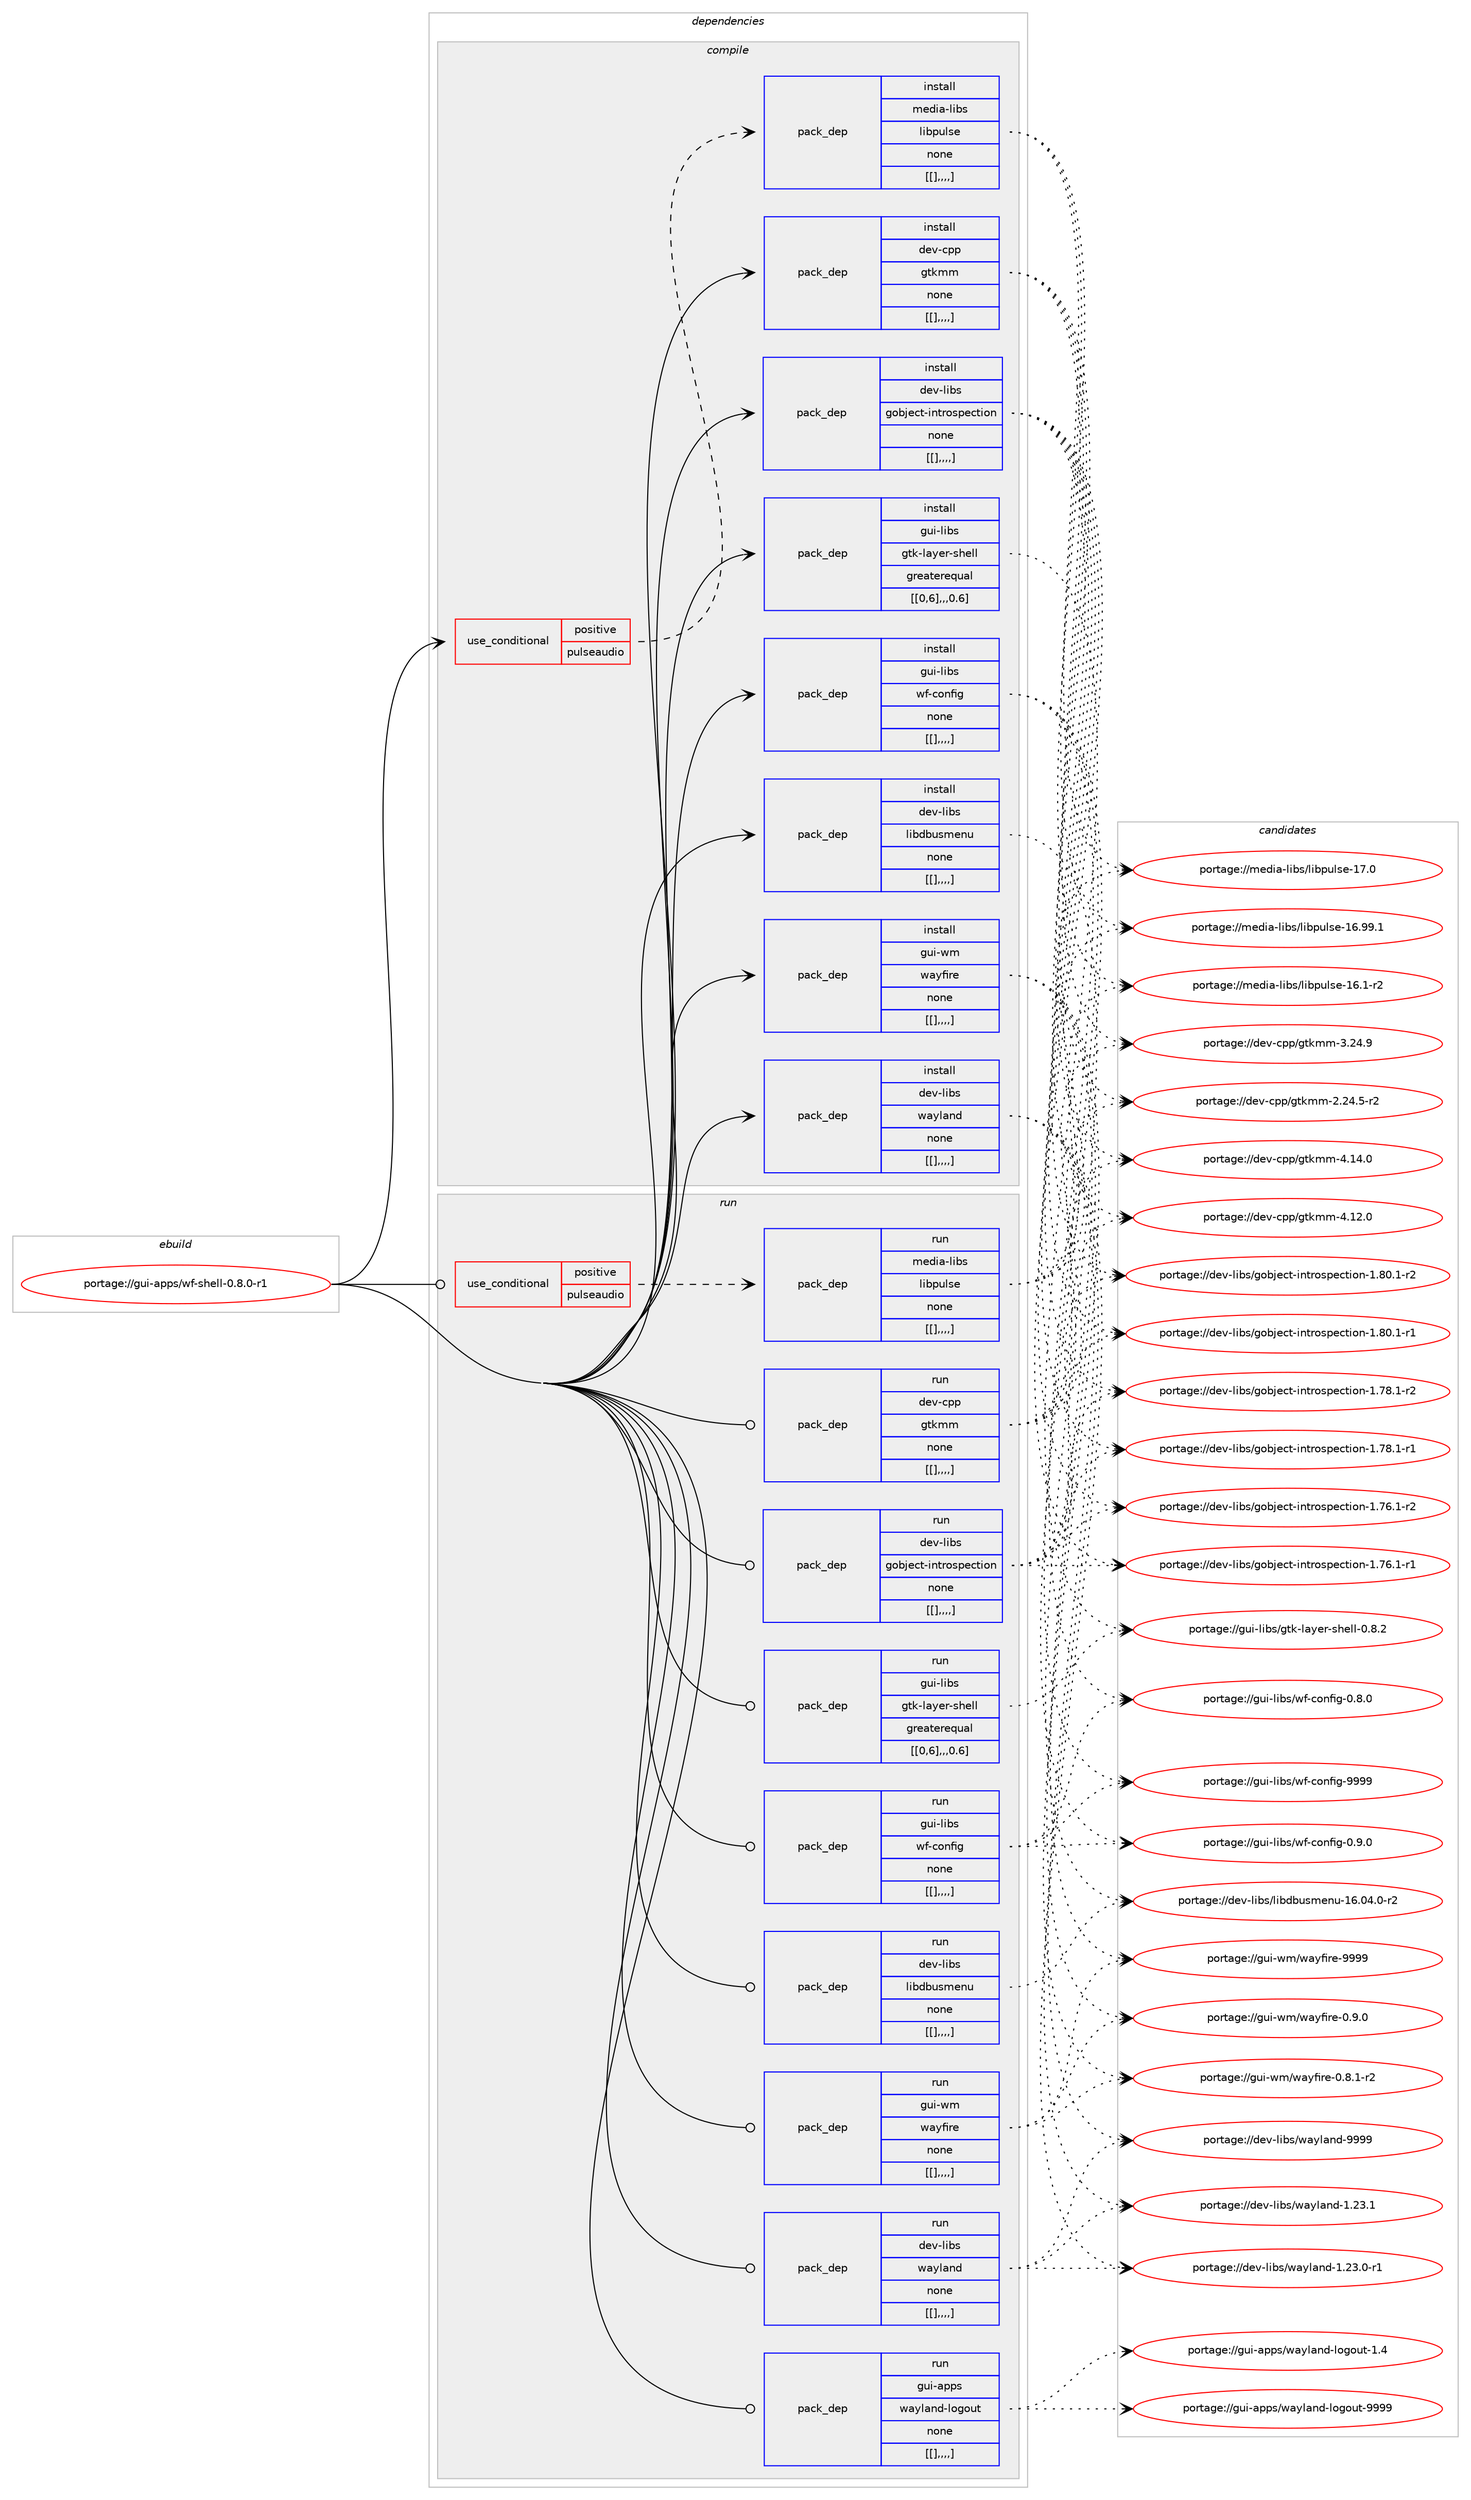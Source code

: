 digraph prolog {

# *************
# Graph options
# *************

newrank=true;
concentrate=true;
compound=true;
graph [rankdir=LR,fontname=Helvetica,fontsize=10,ranksep=1.5];#, ranksep=2.5, nodesep=0.2];
edge  [arrowhead=vee];
node  [fontname=Helvetica,fontsize=10];

# **********
# The ebuild
# **********

subgraph cluster_leftcol {
color=gray;
label=<<i>ebuild</i>>;
id [label="portage://gui-apps/wf-shell-0.8.0-r1", color=red, width=4, href="../gui-apps/wf-shell-0.8.0-r1.svg"];
}

# ****************
# The dependencies
# ****************

subgraph cluster_midcol {
color=gray;
label=<<i>dependencies</i>>;
subgraph cluster_compile {
fillcolor="#eeeeee";
style=filled;
label=<<i>compile</i>>;
subgraph cond68355 {
dependency247822 [label=<<TABLE BORDER="0" CELLBORDER="1" CELLSPACING="0" CELLPADDING="4"><TR><TD ROWSPAN="3" CELLPADDING="10">use_conditional</TD></TR><TR><TD>positive</TD></TR><TR><TD>pulseaudio</TD></TR></TABLE>>, shape=none, color=red];
subgraph pack177921 {
dependency247823 [label=<<TABLE BORDER="0" CELLBORDER="1" CELLSPACING="0" CELLPADDING="4" WIDTH="220"><TR><TD ROWSPAN="6" CELLPADDING="30">pack_dep</TD></TR><TR><TD WIDTH="110">install</TD></TR><TR><TD>media-libs</TD></TR><TR><TD>libpulse</TD></TR><TR><TD>none</TD></TR><TR><TD>[[],,,,]</TD></TR></TABLE>>, shape=none, color=blue];
}
dependency247822:e -> dependency247823:w [weight=20,style="dashed",arrowhead="vee"];
}
id:e -> dependency247822:w [weight=20,style="solid",arrowhead="vee"];
subgraph pack177922 {
dependency247824 [label=<<TABLE BORDER="0" CELLBORDER="1" CELLSPACING="0" CELLPADDING="4" WIDTH="220"><TR><TD ROWSPAN="6" CELLPADDING="30">pack_dep</TD></TR><TR><TD WIDTH="110">install</TD></TR><TR><TD>dev-cpp</TD></TR><TR><TD>gtkmm</TD></TR><TR><TD>none</TD></TR><TR><TD>[[],,,,]</TD></TR></TABLE>>, shape=none, color=blue];
}
id:e -> dependency247824:w [weight=20,style="solid",arrowhead="vee"];
subgraph pack177923 {
dependency247825 [label=<<TABLE BORDER="0" CELLBORDER="1" CELLSPACING="0" CELLPADDING="4" WIDTH="220"><TR><TD ROWSPAN="6" CELLPADDING="30">pack_dep</TD></TR><TR><TD WIDTH="110">install</TD></TR><TR><TD>dev-libs</TD></TR><TR><TD>gobject-introspection</TD></TR><TR><TD>none</TD></TR><TR><TD>[[],,,,]</TD></TR></TABLE>>, shape=none, color=blue];
}
id:e -> dependency247825:w [weight=20,style="solid",arrowhead="vee"];
subgraph pack177924 {
dependency247826 [label=<<TABLE BORDER="0" CELLBORDER="1" CELLSPACING="0" CELLPADDING="4" WIDTH="220"><TR><TD ROWSPAN="6" CELLPADDING="30">pack_dep</TD></TR><TR><TD WIDTH="110">install</TD></TR><TR><TD>dev-libs</TD></TR><TR><TD>libdbusmenu</TD></TR><TR><TD>none</TD></TR><TR><TD>[[],,,,]</TD></TR></TABLE>>, shape=none, color=blue];
}
id:e -> dependency247826:w [weight=20,style="solid",arrowhead="vee"];
subgraph pack177925 {
dependency247827 [label=<<TABLE BORDER="0" CELLBORDER="1" CELLSPACING="0" CELLPADDING="4" WIDTH="220"><TR><TD ROWSPAN="6" CELLPADDING="30">pack_dep</TD></TR><TR><TD WIDTH="110">install</TD></TR><TR><TD>dev-libs</TD></TR><TR><TD>wayland</TD></TR><TR><TD>none</TD></TR><TR><TD>[[],,,,]</TD></TR></TABLE>>, shape=none, color=blue];
}
id:e -> dependency247827:w [weight=20,style="solid",arrowhead="vee"];
subgraph pack177926 {
dependency247828 [label=<<TABLE BORDER="0" CELLBORDER="1" CELLSPACING="0" CELLPADDING="4" WIDTH="220"><TR><TD ROWSPAN="6" CELLPADDING="30">pack_dep</TD></TR><TR><TD WIDTH="110">install</TD></TR><TR><TD>gui-libs</TD></TR><TR><TD>gtk-layer-shell</TD></TR><TR><TD>greaterequal</TD></TR><TR><TD>[[0,6],,,0.6]</TD></TR></TABLE>>, shape=none, color=blue];
}
id:e -> dependency247828:w [weight=20,style="solid",arrowhead="vee"];
subgraph pack177927 {
dependency247829 [label=<<TABLE BORDER="0" CELLBORDER="1" CELLSPACING="0" CELLPADDING="4" WIDTH="220"><TR><TD ROWSPAN="6" CELLPADDING="30">pack_dep</TD></TR><TR><TD WIDTH="110">install</TD></TR><TR><TD>gui-libs</TD></TR><TR><TD>wf-config</TD></TR><TR><TD>none</TD></TR><TR><TD>[[],,,,]</TD></TR></TABLE>>, shape=none, color=blue];
}
id:e -> dependency247829:w [weight=20,style="solid",arrowhead="vee"];
subgraph pack177928 {
dependency247830 [label=<<TABLE BORDER="0" CELLBORDER="1" CELLSPACING="0" CELLPADDING="4" WIDTH="220"><TR><TD ROWSPAN="6" CELLPADDING="30">pack_dep</TD></TR><TR><TD WIDTH="110">install</TD></TR><TR><TD>gui-wm</TD></TR><TR><TD>wayfire</TD></TR><TR><TD>none</TD></TR><TR><TD>[[],,,,]</TD></TR></TABLE>>, shape=none, color=blue];
}
id:e -> dependency247830:w [weight=20,style="solid",arrowhead="vee"];
}
subgraph cluster_compileandrun {
fillcolor="#eeeeee";
style=filled;
label=<<i>compile and run</i>>;
}
subgraph cluster_run {
fillcolor="#eeeeee";
style=filled;
label=<<i>run</i>>;
subgraph cond68356 {
dependency247831 [label=<<TABLE BORDER="0" CELLBORDER="1" CELLSPACING="0" CELLPADDING="4"><TR><TD ROWSPAN="3" CELLPADDING="10">use_conditional</TD></TR><TR><TD>positive</TD></TR><TR><TD>pulseaudio</TD></TR></TABLE>>, shape=none, color=red];
subgraph pack177929 {
dependency247832 [label=<<TABLE BORDER="0" CELLBORDER="1" CELLSPACING="0" CELLPADDING="4" WIDTH="220"><TR><TD ROWSPAN="6" CELLPADDING="30">pack_dep</TD></TR><TR><TD WIDTH="110">run</TD></TR><TR><TD>media-libs</TD></TR><TR><TD>libpulse</TD></TR><TR><TD>none</TD></TR><TR><TD>[[],,,,]</TD></TR></TABLE>>, shape=none, color=blue];
}
dependency247831:e -> dependency247832:w [weight=20,style="dashed",arrowhead="vee"];
}
id:e -> dependency247831:w [weight=20,style="solid",arrowhead="odot"];
subgraph pack177930 {
dependency247833 [label=<<TABLE BORDER="0" CELLBORDER="1" CELLSPACING="0" CELLPADDING="4" WIDTH="220"><TR><TD ROWSPAN="6" CELLPADDING="30">pack_dep</TD></TR><TR><TD WIDTH="110">run</TD></TR><TR><TD>dev-cpp</TD></TR><TR><TD>gtkmm</TD></TR><TR><TD>none</TD></TR><TR><TD>[[],,,,]</TD></TR></TABLE>>, shape=none, color=blue];
}
id:e -> dependency247833:w [weight=20,style="solid",arrowhead="odot"];
subgraph pack177931 {
dependency247834 [label=<<TABLE BORDER="0" CELLBORDER="1" CELLSPACING="0" CELLPADDING="4" WIDTH="220"><TR><TD ROWSPAN="6" CELLPADDING="30">pack_dep</TD></TR><TR><TD WIDTH="110">run</TD></TR><TR><TD>dev-libs</TD></TR><TR><TD>gobject-introspection</TD></TR><TR><TD>none</TD></TR><TR><TD>[[],,,,]</TD></TR></TABLE>>, shape=none, color=blue];
}
id:e -> dependency247834:w [weight=20,style="solid",arrowhead="odot"];
subgraph pack177932 {
dependency247835 [label=<<TABLE BORDER="0" CELLBORDER="1" CELLSPACING="0" CELLPADDING="4" WIDTH="220"><TR><TD ROWSPAN="6" CELLPADDING="30">pack_dep</TD></TR><TR><TD WIDTH="110">run</TD></TR><TR><TD>dev-libs</TD></TR><TR><TD>libdbusmenu</TD></TR><TR><TD>none</TD></TR><TR><TD>[[],,,,]</TD></TR></TABLE>>, shape=none, color=blue];
}
id:e -> dependency247835:w [weight=20,style="solid",arrowhead="odot"];
subgraph pack177933 {
dependency247836 [label=<<TABLE BORDER="0" CELLBORDER="1" CELLSPACING="0" CELLPADDING="4" WIDTH="220"><TR><TD ROWSPAN="6" CELLPADDING="30">pack_dep</TD></TR><TR><TD WIDTH="110">run</TD></TR><TR><TD>dev-libs</TD></TR><TR><TD>wayland</TD></TR><TR><TD>none</TD></TR><TR><TD>[[],,,,]</TD></TR></TABLE>>, shape=none, color=blue];
}
id:e -> dependency247836:w [weight=20,style="solid",arrowhead="odot"];
subgraph pack177934 {
dependency247837 [label=<<TABLE BORDER="0" CELLBORDER="1" CELLSPACING="0" CELLPADDING="4" WIDTH="220"><TR><TD ROWSPAN="6" CELLPADDING="30">pack_dep</TD></TR><TR><TD WIDTH="110">run</TD></TR><TR><TD>gui-apps</TD></TR><TR><TD>wayland-logout</TD></TR><TR><TD>none</TD></TR><TR><TD>[[],,,,]</TD></TR></TABLE>>, shape=none, color=blue];
}
id:e -> dependency247837:w [weight=20,style="solid",arrowhead="odot"];
subgraph pack177935 {
dependency247838 [label=<<TABLE BORDER="0" CELLBORDER="1" CELLSPACING="0" CELLPADDING="4" WIDTH="220"><TR><TD ROWSPAN="6" CELLPADDING="30">pack_dep</TD></TR><TR><TD WIDTH="110">run</TD></TR><TR><TD>gui-libs</TD></TR><TR><TD>gtk-layer-shell</TD></TR><TR><TD>greaterequal</TD></TR><TR><TD>[[0,6],,,0.6]</TD></TR></TABLE>>, shape=none, color=blue];
}
id:e -> dependency247838:w [weight=20,style="solid",arrowhead="odot"];
subgraph pack177936 {
dependency247839 [label=<<TABLE BORDER="0" CELLBORDER="1" CELLSPACING="0" CELLPADDING="4" WIDTH="220"><TR><TD ROWSPAN="6" CELLPADDING="30">pack_dep</TD></TR><TR><TD WIDTH="110">run</TD></TR><TR><TD>gui-libs</TD></TR><TR><TD>wf-config</TD></TR><TR><TD>none</TD></TR><TR><TD>[[],,,,]</TD></TR></TABLE>>, shape=none, color=blue];
}
id:e -> dependency247839:w [weight=20,style="solid",arrowhead="odot"];
subgraph pack177937 {
dependency247840 [label=<<TABLE BORDER="0" CELLBORDER="1" CELLSPACING="0" CELLPADDING="4" WIDTH="220"><TR><TD ROWSPAN="6" CELLPADDING="30">pack_dep</TD></TR><TR><TD WIDTH="110">run</TD></TR><TR><TD>gui-wm</TD></TR><TR><TD>wayfire</TD></TR><TR><TD>none</TD></TR><TR><TD>[[],,,,]</TD></TR></TABLE>>, shape=none, color=blue];
}
id:e -> dependency247840:w [weight=20,style="solid",arrowhead="odot"];
}
}

# **************
# The candidates
# **************

subgraph cluster_choices {
rank=same;
color=gray;
label=<<i>candidates</i>>;

subgraph choice177921 {
color=black;
nodesep=1;
choice10910110010597451081059811547108105981121171081151014549554648 [label="portage://media-libs/libpulse-17.0", color=red, width=4,href="../media-libs/libpulse-17.0.svg"];
choice10910110010597451081059811547108105981121171081151014549544657574649 [label="portage://media-libs/libpulse-16.99.1", color=red, width=4,href="../media-libs/libpulse-16.99.1.svg"];
choice109101100105974510810598115471081059811211710811510145495446494511450 [label="portage://media-libs/libpulse-16.1-r2", color=red, width=4,href="../media-libs/libpulse-16.1-r2.svg"];
dependency247823:e -> choice10910110010597451081059811547108105981121171081151014549554648:w [style=dotted,weight="100"];
dependency247823:e -> choice10910110010597451081059811547108105981121171081151014549544657574649:w [style=dotted,weight="100"];
dependency247823:e -> choice109101100105974510810598115471081059811211710811510145495446494511450:w [style=dotted,weight="100"];
}
subgraph choice177922 {
color=black;
nodesep=1;
choice10010111845991121124710311610710910945524649524648 [label="portage://dev-cpp/gtkmm-4.14.0", color=red, width=4,href="../dev-cpp/gtkmm-4.14.0.svg"];
choice10010111845991121124710311610710910945524649504648 [label="portage://dev-cpp/gtkmm-4.12.0", color=red, width=4,href="../dev-cpp/gtkmm-4.12.0.svg"];
choice10010111845991121124710311610710910945514650524657 [label="portage://dev-cpp/gtkmm-3.24.9", color=red, width=4,href="../dev-cpp/gtkmm-3.24.9.svg"];
choice100101118459911211247103116107109109455046505246534511450 [label="portage://dev-cpp/gtkmm-2.24.5-r2", color=red, width=4,href="../dev-cpp/gtkmm-2.24.5-r2.svg"];
dependency247824:e -> choice10010111845991121124710311610710910945524649524648:w [style=dotted,weight="100"];
dependency247824:e -> choice10010111845991121124710311610710910945524649504648:w [style=dotted,weight="100"];
dependency247824:e -> choice10010111845991121124710311610710910945514650524657:w [style=dotted,weight="100"];
dependency247824:e -> choice100101118459911211247103116107109109455046505246534511450:w [style=dotted,weight="100"];
}
subgraph choice177923 {
color=black;
nodesep=1;
choice10010111845108105981154710311198106101991164510511011611411111511210199116105111110454946564846494511450 [label="portage://dev-libs/gobject-introspection-1.80.1-r2", color=red, width=4,href="../dev-libs/gobject-introspection-1.80.1-r2.svg"];
choice10010111845108105981154710311198106101991164510511011611411111511210199116105111110454946564846494511449 [label="portage://dev-libs/gobject-introspection-1.80.1-r1", color=red, width=4,href="../dev-libs/gobject-introspection-1.80.1-r1.svg"];
choice10010111845108105981154710311198106101991164510511011611411111511210199116105111110454946555646494511450 [label="portage://dev-libs/gobject-introspection-1.78.1-r2", color=red, width=4,href="../dev-libs/gobject-introspection-1.78.1-r2.svg"];
choice10010111845108105981154710311198106101991164510511011611411111511210199116105111110454946555646494511449 [label="portage://dev-libs/gobject-introspection-1.78.1-r1", color=red, width=4,href="../dev-libs/gobject-introspection-1.78.1-r1.svg"];
choice10010111845108105981154710311198106101991164510511011611411111511210199116105111110454946555446494511450 [label="portage://dev-libs/gobject-introspection-1.76.1-r2", color=red, width=4,href="../dev-libs/gobject-introspection-1.76.1-r2.svg"];
choice10010111845108105981154710311198106101991164510511011611411111511210199116105111110454946555446494511449 [label="portage://dev-libs/gobject-introspection-1.76.1-r1", color=red, width=4,href="../dev-libs/gobject-introspection-1.76.1-r1.svg"];
dependency247825:e -> choice10010111845108105981154710311198106101991164510511011611411111511210199116105111110454946564846494511450:w [style=dotted,weight="100"];
dependency247825:e -> choice10010111845108105981154710311198106101991164510511011611411111511210199116105111110454946564846494511449:w [style=dotted,weight="100"];
dependency247825:e -> choice10010111845108105981154710311198106101991164510511011611411111511210199116105111110454946555646494511450:w [style=dotted,weight="100"];
dependency247825:e -> choice10010111845108105981154710311198106101991164510511011611411111511210199116105111110454946555646494511449:w [style=dotted,weight="100"];
dependency247825:e -> choice10010111845108105981154710311198106101991164510511011611411111511210199116105111110454946555446494511450:w [style=dotted,weight="100"];
dependency247825:e -> choice10010111845108105981154710311198106101991164510511011611411111511210199116105111110454946555446494511449:w [style=dotted,weight="100"];
}
subgraph choice177924 {
color=black;
nodesep=1;
choice100101118451081059811547108105981009811711510910111011745495446485246484511450 [label="portage://dev-libs/libdbusmenu-16.04.0-r2", color=red, width=4,href="../dev-libs/libdbusmenu-16.04.0-r2.svg"];
dependency247826:e -> choice100101118451081059811547108105981009811711510910111011745495446485246484511450:w [style=dotted,weight="100"];
}
subgraph choice177925 {
color=black;
nodesep=1;
choice10010111845108105981154711997121108971101004557575757 [label="portage://dev-libs/wayland-9999", color=red, width=4,href="../dev-libs/wayland-9999.svg"];
choice100101118451081059811547119971211089711010045494650514649 [label="portage://dev-libs/wayland-1.23.1", color=red, width=4,href="../dev-libs/wayland-1.23.1.svg"];
choice1001011184510810598115471199712110897110100454946505146484511449 [label="portage://dev-libs/wayland-1.23.0-r1", color=red, width=4,href="../dev-libs/wayland-1.23.0-r1.svg"];
dependency247827:e -> choice10010111845108105981154711997121108971101004557575757:w [style=dotted,weight="100"];
dependency247827:e -> choice100101118451081059811547119971211089711010045494650514649:w [style=dotted,weight="100"];
dependency247827:e -> choice1001011184510810598115471199712110897110100454946505146484511449:w [style=dotted,weight="100"];
}
subgraph choice177926 {
color=black;
nodesep=1;
choice103117105451081059811547103116107451089712110111445115104101108108454846564650 [label="portage://gui-libs/gtk-layer-shell-0.8.2", color=red, width=4,href="../gui-libs/gtk-layer-shell-0.8.2.svg"];
dependency247828:e -> choice103117105451081059811547103116107451089712110111445115104101108108454846564650:w [style=dotted,weight="100"];
}
subgraph choice177927 {
color=black;
nodesep=1;
choice10311710545108105981154711910245991111101021051034557575757 [label="portage://gui-libs/wf-config-9999", color=red, width=4,href="../gui-libs/wf-config-9999.svg"];
choice1031171054510810598115471191024599111110102105103454846574648 [label="portage://gui-libs/wf-config-0.9.0", color=red, width=4,href="../gui-libs/wf-config-0.9.0.svg"];
choice1031171054510810598115471191024599111110102105103454846564648 [label="portage://gui-libs/wf-config-0.8.0", color=red, width=4,href="../gui-libs/wf-config-0.8.0.svg"];
dependency247829:e -> choice10311710545108105981154711910245991111101021051034557575757:w [style=dotted,weight="100"];
dependency247829:e -> choice1031171054510810598115471191024599111110102105103454846574648:w [style=dotted,weight="100"];
dependency247829:e -> choice1031171054510810598115471191024599111110102105103454846564648:w [style=dotted,weight="100"];
}
subgraph choice177928 {
color=black;
nodesep=1;
choice1031171054511910947119971211021051141014557575757 [label="portage://gui-wm/wayfire-9999", color=red, width=4,href="../gui-wm/wayfire-9999.svg"];
choice103117105451191094711997121102105114101454846574648 [label="portage://gui-wm/wayfire-0.9.0", color=red, width=4,href="../gui-wm/wayfire-0.9.0.svg"];
choice1031171054511910947119971211021051141014548465646494511450 [label="portage://gui-wm/wayfire-0.8.1-r2", color=red, width=4,href="../gui-wm/wayfire-0.8.1-r2.svg"];
dependency247830:e -> choice1031171054511910947119971211021051141014557575757:w [style=dotted,weight="100"];
dependency247830:e -> choice103117105451191094711997121102105114101454846574648:w [style=dotted,weight="100"];
dependency247830:e -> choice1031171054511910947119971211021051141014548465646494511450:w [style=dotted,weight="100"];
}
subgraph choice177929 {
color=black;
nodesep=1;
choice10910110010597451081059811547108105981121171081151014549554648 [label="portage://media-libs/libpulse-17.0", color=red, width=4,href="../media-libs/libpulse-17.0.svg"];
choice10910110010597451081059811547108105981121171081151014549544657574649 [label="portage://media-libs/libpulse-16.99.1", color=red, width=4,href="../media-libs/libpulse-16.99.1.svg"];
choice109101100105974510810598115471081059811211710811510145495446494511450 [label="portage://media-libs/libpulse-16.1-r2", color=red, width=4,href="../media-libs/libpulse-16.1-r2.svg"];
dependency247832:e -> choice10910110010597451081059811547108105981121171081151014549554648:w [style=dotted,weight="100"];
dependency247832:e -> choice10910110010597451081059811547108105981121171081151014549544657574649:w [style=dotted,weight="100"];
dependency247832:e -> choice109101100105974510810598115471081059811211710811510145495446494511450:w [style=dotted,weight="100"];
}
subgraph choice177930 {
color=black;
nodesep=1;
choice10010111845991121124710311610710910945524649524648 [label="portage://dev-cpp/gtkmm-4.14.0", color=red, width=4,href="../dev-cpp/gtkmm-4.14.0.svg"];
choice10010111845991121124710311610710910945524649504648 [label="portage://dev-cpp/gtkmm-4.12.0", color=red, width=4,href="../dev-cpp/gtkmm-4.12.0.svg"];
choice10010111845991121124710311610710910945514650524657 [label="portage://dev-cpp/gtkmm-3.24.9", color=red, width=4,href="../dev-cpp/gtkmm-3.24.9.svg"];
choice100101118459911211247103116107109109455046505246534511450 [label="portage://dev-cpp/gtkmm-2.24.5-r2", color=red, width=4,href="../dev-cpp/gtkmm-2.24.5-r2.svg"];
dependency247833:e -> choice10010111845991121124710311610710910945524649524648:w [style=dotted,weight="100"];
dependency247833:e -> choice10010111845991121124710311610710910945524649504648:w [style=dotted,weight="100"];
dependency247833:e -> choice10010111845991121124710311610710910945514650524657:w [style=dotted,weight="100"];
dependency247833:e -> choice100101118459911211247103116107109109455046505246534511450:w [style=dotted,weight="100"];
}
subgraph choice177931 {
color=black;
nodesep=1;
choice10010111845108105981154710311198106101991164510511011611411111511210199116105111110454946564846494511450 [label="portage://dev-libs/gobject-introspection-1.80.1-r2", color=red, width=4,href="../dev-libs/gobject-introspection-1.80.1-r2.svg"];
choice10010111845108105981154710311198106101991164510511011611411111511210199116105111110454946564846494511449 [label="portage://dev-libs/gobject-introspection-1.80.1-r1", color=red, width=4,href="../dev-libs/gobject-introspection-1.80.1-r1.svg"];
choice10010111845108105981154710311198106101991164510511011611411111511210199116105111110454946555646494511450 [label="portage://dev-libs/gobject-introspection-1.78.1-r2", color=red, width=4,href="../dev-libs/gobject-introspection-1.78.1-r2.svg"];
choice10010111845108105981154710311198106101991164510511011611411111511210199116105111110454946555646494511449 [label="portage://dev-libs/gobject-introspection-1.78.1-r1", color=red, width=4,href="../dev-libs/gobject-introspection-1.78.1-r1.svg"];
choice10010111845108105981154710311198106101991164510511011611411111511210199116105111110454946555446494511450 [label="portage://dev-libs/gobject-introspection-1.76.1-r2", color=red, width=4,href="../dev-libs/gobject-introspection-1.76.1-r2.svg"];
choice10010111845108105981154710311198106101991164510511011611411111511210199116105111110454946555446494511449 [label="portage://dev-libs/gobject-introspection-1.76.1-r1", color=red, width=4,href="../dev-libs/gobject-introspection-1.76.1-r1.svg"];
dependency247834:e -> choice10010111845108105981154710311198106101991164510511011611411111511210199116105111110454946564846494511450:w [style=dotted,weight="100"];
dependency247834:e -> choice10010111845108105981154710311198106101991164510511011611411111511210199116105111110454946564846494511449:w [style=dotted,weight="100"];
dependency247834:e -> choice10010111845108105981154710311198106101991164510511011611411111511210199116105111110454946555646494511450:w [style=dotted,weight="100"];
dependency247834:e -> choice10010111845108105981154710311198106101991164510511011611411111511210199116105111110454946555646494511449:w [style=dotted,weight="100"];
dependency247834:e -> choice10010111845108105981154710311198106101991164510511011611411111511210199116105111110454946555446494511450:w [style=dotted,weight="100"];
dependency247834:e -> choice10010111845108105981154710311198106101991164510511011611411111511210199116105111110454946555446494511449:w [style=dotted,weight="100"];
}
subgraph choice177932 {
color=black;
nodesep=1;
choice100101118451081059811547108105981009811711510910111011745495446485246484511450 [label="portage://dev-libs/libdbusmenu-16.04.0-r2", color=red, width=4,href="../dev-libs/libdbusmenu-16.04.0-r2.svg"];
dependency247835:e -> choice100101118451081059811547108105981009811711510910111011745495446485246484511450:w [style=dotted,weight="100"];
}
subgraph choice177933 {
color=black;
nodesep=1;
choice10010111845108105981154711997121108971101004557575757 [label="portage://dev-libs/wayland-9999", color=red, width=4,href="../dev-libs/wayland-9999.svg"];
choice100101118451081059811547119971211089711010045494650514649 [label="portage://dev-libs/wayland-1.23.1", color=red, width=4,href="../dev-libs/wayland-1.23.1.svg"];
choice1001011184510810598115471199712110897110100454946505146484511449 [label="portage://dev-libs/wayland-1.23.0-r1", color=red, width=4,href="../dev-libs/wayland-1.23.0-r1.svg"];
dependency247836:e -> choice10010111845108105981154711997121108971101004557575757:w [style=dotted,weight="100"];
dependency247836:e -> choice100101118451081059811547119971211089711010045494650514649:w [style=dotted,weight="100"];
dependency247836:e -> choice1001011184510810598115471199712110897110100454946505146484511449:w [style=dotted,weight="100"];
}
subgraph choice177934 {
color=black;
nodesep=1;
choice1031171054597112112115471199712110897110100451081111031111171164557575757 [label="portage://gui-apps/wayland-logout-9999", color=red, width=4,href="../gui-apps/wayland-logout-9999.svg"];
choice10311710545971121121154711997121108971101004510811110311111711645494652 [label="portage://gui-apps/wayland-logout-1.4", color=red, width=4,href="../gui-apps/wayland-logout-1.4.svg"];
dependency247837:e -> choice1031171054597112112115471199712110897110100451081111031111171164557575757:w [style=dotted,weight="100"];
dependency247837:e -> choice10311710545971121121154711997121108971101004510811110311111711645494652:w [style=dotted,weight="100"];
}
subgraph choice177935 {
color=black;
nodesep=1;
choice103117105451081059811547103116107451089712110111445115104101108108454846564650 [label="portage://gui-libs/gtk-layer-shell-0.8.2", color=red, width=4,href="../gui-libs/gtk-layer-shell-0.8.2.svg"];
dependency247838:e -> choice103117105451081059811547103116107451089712110111445115104101108108454846564650:w [style=dotted,weight="100"];
}
subgraph choice177936 {
color=black;
nodesep=1;
choice10311710545108105981154711910245991111101021051034557575757 [label="portage://gui-libs/wf-config-9999", color=red, width=4,href="../gui-libs/wf-config-9999.svg"];
choice1031171054510810598115471191024599111110102105103454846574648 [label="portage://gui-libs/wf-config-0.9.0", color=red, width=4,href="../gui-libs/wf-config-0.9.0.svg"];
choice1031171054510810598115471191024599111110102105103454846564648 [label="portage://gui-libs/wf-config-0.8.0", color=red, width=4,href="../gui-libs/wf-config-0.8.0.svg"];
dependency247839:e -> choice10311710545108105981154711910245991111101021051034557575757:w [style=dotted,weight="100"];
dependency247839:e -> choice1031171054510810598115471191024599111110102105103454846574648:w [style=dotted,weight="100"];
dependency247839:e -> choice1031171054510810598115471191024599111110102105103454846564648:w [style=dotted,weight="100"];
}
subgraph choice177937 {
color=black;
nodesep=1;
choice1031171054511910947119971211021051141014557575757 [label="portage://gui-wm/wayfire-9999", color=red, width=4,href="../gui-wm/wayfire-9999.svg"];
choice103117105451191094711997121102105114101454846574648 [label="portage://gui-wm/wayfire-0.9.0", color=red, width=4,href="../gui-wm/wayfire-0.9.0.svg"];
choice1031171054511910947119971211021051141014548465646494511450 [label="portage://gui-wm/wayfire-0.8.1-r2", color=red, width=4,href="../gui-wm/wayfire-0.8.1-r2.svg"];
dependency247840:e -> choice1031171054511910947119971211021051141014557575757:w [style=dotted,weight="100"];
dependency247840:e -> choice103117105451191094711997121102105114101454846574648:w [style=dotted,weight="100"];
dependency247840:e -> choice1031171054511910947119971211021051141014548465646494511450:w [style=dotted,weight="100"];
}
}

}
